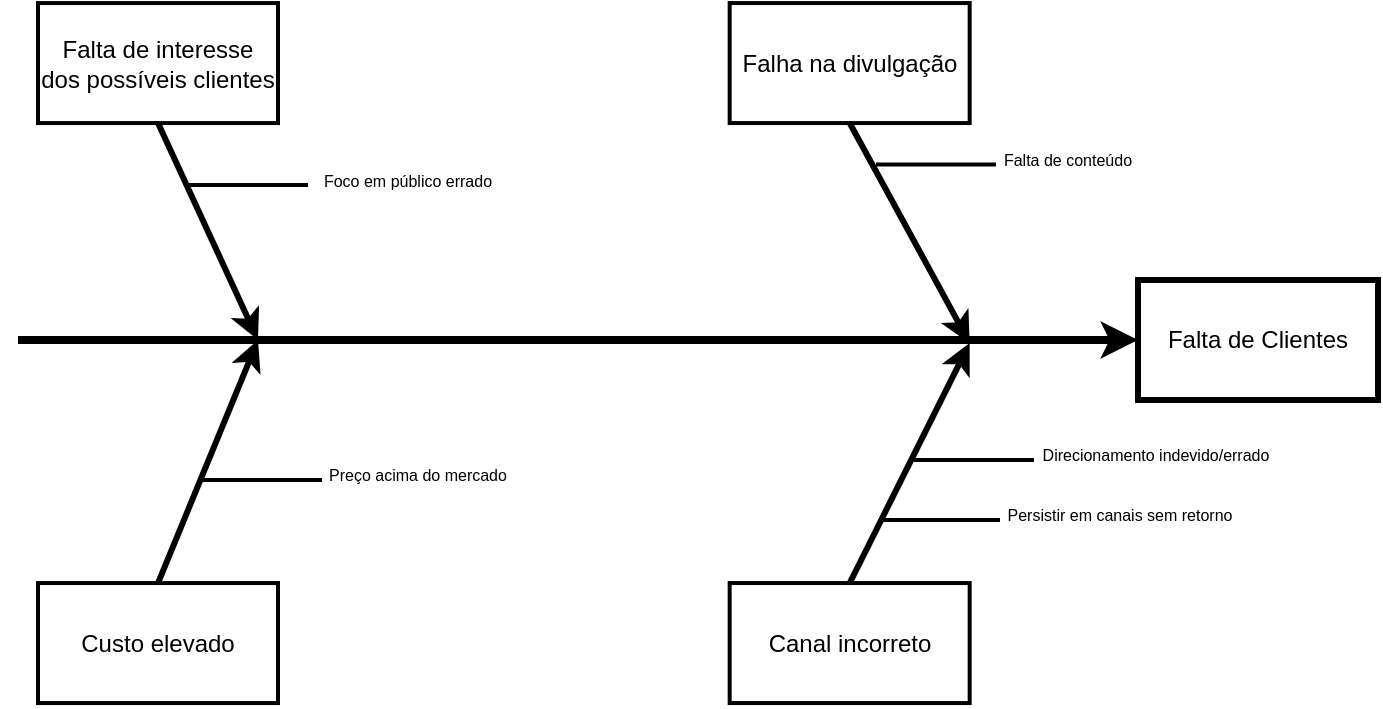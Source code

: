 <mxfile version="17.2.4" type="device"><diagram name="Page-1" id="4fc8d65c-f3f6-feb3-4d1c-02f59d9f9886"><mxGraphModel dx="813" dy="442" grid="0" gridSize="10" guides="1" tooltips="1" connect="1" arrows="1" fold="1" page="1" pageScale="1" pageWidth="826" pageHeight="1169" background="none" math="0" shadow="0"><root><mxCell id="0"/><mxCell id="1" parent="0"/><mxCell id="8" value="Falta de Clientes" style="whiteSpace=wrap;strokeWidth=3" parent="1" vertex="1"><mxGeometry x="680" y="250" width="120" height="60" as="geometry"/></mxCell><mxCell id="9" value="" style="edgeStyle=none;strokeWidth=4" parent="1" target="8" edge="1"><mxGeometry width="100" height="100" relative="1" as="geometry"><mxPoint x="120" y="280" as="sourcePoint"/><mxPoint x="240" y="230" as="targetPoint"/></mxGeometry></mxCell><mxCell id="143" value="Falta de interesse dos possíveis clientes" style="whiteSpace=wrap;strokeWidth=2" parent="1" vertex="1"><mxGeometry x="130" y="111.53" width="120" height="60" as="geometry"/></mxCell><mxCell id="144" value="Custo elevado" style="whiteSpace=wrap;strokeWidth=2" parent="1" vertex="1"><mxGeometry x="130" y="401.53" width="120" height="60" as="geometry"/></mxCell><mxCell id="145" value="" style="edgeStyle=none;exitX=0.5;exitY=1;strokeWidth=3" parent="1" source="143" edge="1"><mxGeometry width="100" height="100" relative="1" as="geometry"><mxPoint x="320" y="190.0" as="sourcePoint"/><mxPoint x="240" y="280" as="targetPoint"/></mxGeometry></mxCell><mxCell id="146" value="" style="edgeStyle=none;exitX=0.5;exitY=0;strokeWidth=3;exitDx=0;exitDy=0;" parent="1" edge="1" source="144"><mxGeometry width="100" height="100" relative="1" as="geometry"><mxPoint x="320.0" y="400.0" as="sourcePoint"/><mxPoint x="240" y="280" as="targetPoint"/></mxGeometry></mxCell><mxCell id="204" value="Falha na divulgação" style="whiteSpace=wrap;strokeWidth=2" parent="1" vertex="1"><mxGeometry x="475.833" y="111.528" width="120" height="60" as="geometry"/></mxCell><mxCell id="205" value="Canal incorreto" style="whiteSpace=wrap;strokeWidth=2" parent="1" vertex="1"><mxGeometry x="475.833" y="401.528" width="120" height="60" as="geometry"/></mxCell><mxCell id="206" value="" style="edgeStyle=none;exitX=0.5;exitY=1;strokeWidth=3" parent="1" source="204" edge="1"><mxGeometry width="100" height="100" relative="1" as="geometry"><mxPoint x="535.833" y="191.528" as="sourcePoint"/><mxPoint x="595.833" y="281.528" as="targetPoint"/></mxGeometry></mxCell><mxCell id="207" value="" style="edgeStyle=none;exitX=0.5;exitY=0;strokeWidth=3" parent="1" edge="1"><mxGeometry width="100" height="100" relative="1" as="geometry"><mxPoint x="535.833" y="401.528" as="sourcePoint"/><mxPoint x="595.833" y="281.528" as="targetPoint"/></mxGeometry></mxCell><mxCell id="211" value="" style="edgeStyle=none;endArrow=none;strokeWidth=2" parent="1" edge="1"><mxGeometry width="100" height="100" relative="1" as="geometry"><mxPoint x="549" y="192.22" as="sourcePoint"/><mxPoint x="609.003" y="192.218" as="targetPoint"/></mxGeometry></mxCell><mxCell id="259" value="Falta de conteúdo" style="text;spacingTop=-5;fontSize=8;align=center;verticalAlign=middle;points=[]" parent="1" vertex="1"><mxGeometry x="629.997" y="182.5" width="30" height="20.0" as="geometry"/></mxCell><mxCell id="kPkBGXTIZ_SS50eCxHhY-264" value="" style="edgeStyle=none;endArrow=none;strokeWidth=2" edge="1" parent="1"><mxGeometry width="100" height="100" relative="1" as="geometry"><mxPoint x="567.99" y="340" as="sourcePoint"/><mxPoint x="627.993" y="339.998" as="targetPoint"/></mxGeometry></mxCell><mxCell id="kPkBGXTIZ_SS50eCxHhY-265" value="Direcionamento indevido/errado" style="text;spacingTop=-5;fontSize=8;align=center;verticalAlign=middle;points=[]" vertex="1" parent="1"><mxGeometry x="673.997" y="330.0" width="30" height="20.0" as="geometry"/></mxCell><mxCell id="kPkBGXTIZ_SS50eCxHhY-266" value="" style="edgeStyle=none;endArrow=none;strokeWidth=2" edge="1" parent="1"><mxGeometry width="100" height="100" relative="1" as="geometry"><mxPoint x="551" y="370" as="sourcePoint"/><mxPoint x="611.003" y="369.998" as="targetPoint"/></mxGeometry></mxCell><mxCell id="kPkBGXTIZ_SS50eCxHhY-267" value="Persistir em canais sem retorno" style="text;spacingTop=-5;fontSize=8;align=center;verticalAlign=middle;points=[]" vertex="1" parent="1"><mxGeometry x="655.997" y="360.0" width="30" height="20.0" as="geometry"/></mxCell><mxCell id="kPkBGXTIZ_SS50eCxHhY-268" value="" style="edgeStyle=none;endArrow=none;strokeWidth=2" edge="1" parent="1"><mxGeometry width="100" height="100" relative="1" as="geometry"><mxPoint x="212" y="350" as="sourcePoint"/><mxPoint x="272.003" y="349.998" as="targetPoint"/></mxGeometry></mxCell><mxCell id="kPkBGXTIZ_SS50eCxHhY-269" value="Preço acima do mercado" style="text;spacingTop=-5;fontSize=8;align=center;verticalAlign=middle;points=[]" vertex="1" parent="1"><mxGeometry x="304.997" y="340.0" width="30" height="20.0" as="geometry"/></mxCell><mxCell id="kPkBGXTIZ_SS50eCxHhY-270" value="" style="edgeStyle=none;endArrow=none;strokeWidth=2" edge="1" parent="1"><mxGeometry width="100" height="100" relative="1" as="geometry"><mxPoint x="205" y="202.5" as="sourcePoint"/><mxPoint x="265.003" y="202.498" as="targetPoint"/></mxGeometry></mxCell><mxCell id="kPkBGXTIZ_SS50eCxHhY-272" value="Foco em público errado" style="text;spacingTop=-5;fontSize=8;align=center;verticalAlign=middle;points=[]" vertex="1" parent="1"><mxGeometry x="299.997" y="193.0" width="30" height="20.0" as="geometry"/></mxCell></root></mxGraphModel></diagram></mxfile>